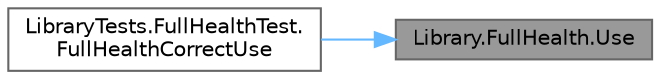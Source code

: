 digraph "Library.FullHealth.Use"
{
 // INTERACTIVE_SVG=YES
 // LATEX_PDF_SIZE
  bgcolor="transparent";
  edge [fontname=Helvetica,fontsize=10,labelfontname=Helvetica,labelfontsize=10];
  node [fontname=Helvetica,fontsize=10,shape=box,height=0.2,width=0.4];
  rankdir="RL";
  Node1 [id="Node000001",label="Library.FullHealth.Use",height=0.2,width=0.4,color="gray40", fillcolor="grey60", style="filled", fontcolor="black",tooltip="Le quita cualquier estado negativo al Pokemon."];
  Node1 -> Node2 [id="edge1_Node000001_Node000002",dir="back",color="steelblue1",style="solid",tooltip=" "];
  Node2 [id="Node000002",label="LibraryTests.FullHealthTest.\lFullHealthCorrectUse",height=0.2,width=0.4,color="grey40", fillcolor="white", style="filled",URL="$classLibraryTests_1_1FullHealthTest.html#a9647b8d51d0e1d9a61ee17feb8bc2ea4",tooltip="Test de pocion de curacion."];
}
